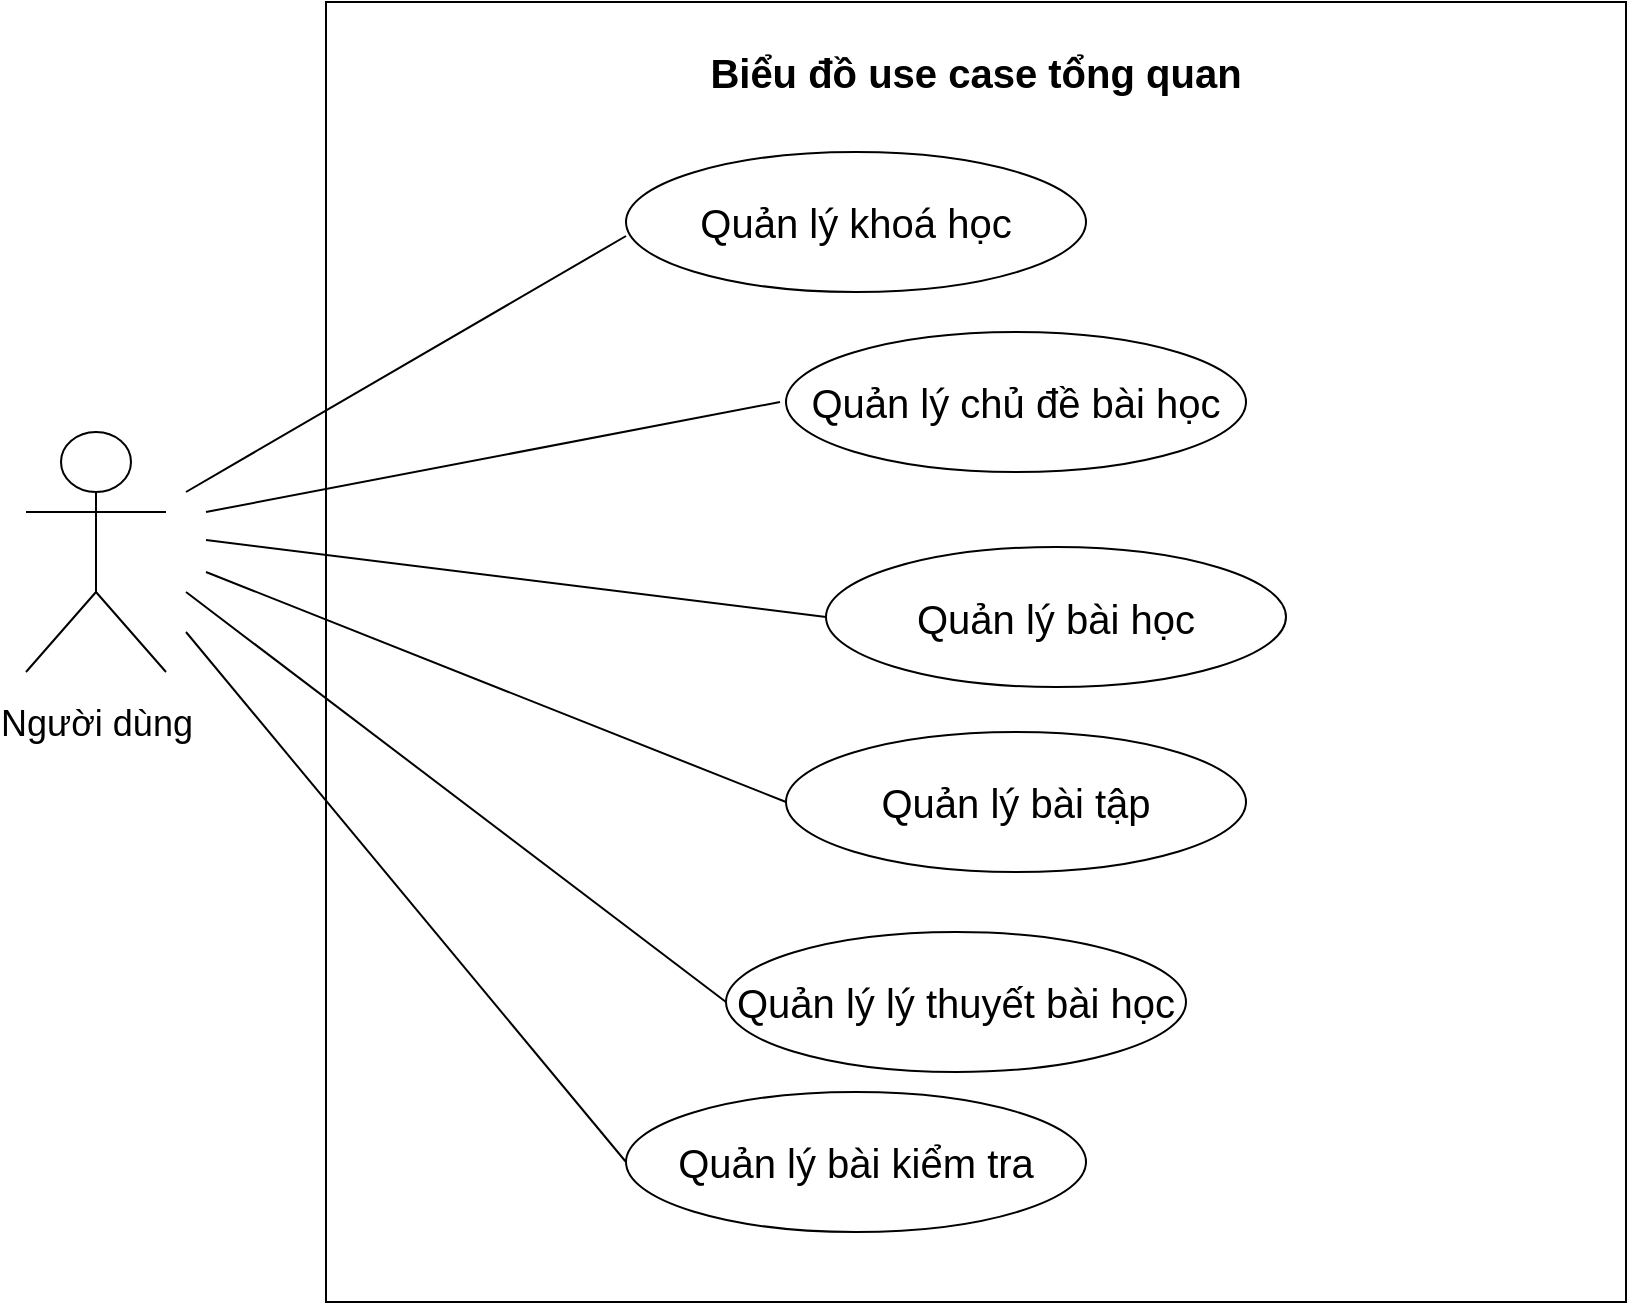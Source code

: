 <mxfile version="14.7.2" type="github" pages="3">
  <diagram id="whfnYBVNKAkleeC9wQLp" name="Usecase tổng quan">
    <mxGraphModel dx="1422" dy="747" grid="1" gridSize="10" guides="1" tooltips="1" connect="1" arrows="1" fold="1" page="1" pageScale="1" pageWidth="827" pageHeight="1169" math="0" shadow="0">
      <root>
        <mxCell id="0" />
        <mxCell id="1" parent="0" />
        <mxCell id="3h3Mkb4WcydVICCgGBzh-2" value="&lt;h2 style=&quot;font-size: 20px;&quot;&gt;Biểu đồ use case tổng quan&lt;/h2&gt;" style="whiteSpace=wrap;html=1;aspect=fixed;rounded=0;shadow=0;sketch=0;verticalAlign=top;fontSize=20;" parent="1" vertex="1">
          <mxGeometry x="250" y="75" width="650" height="650" as="geometry" />
        </mxCell>
        <mxCell id="3h3Mkb4WcydVICCgGBzh-3" value="&lt;p style=&quot;font-size: 18px ; line-height: 20%&quot;&gt;&lt;font style=&quot;font-size: 18px&quot;&gt;Người &lt;/font&gt;&lt;font style=&quot;font-size: 18px&quot;&gt;dùng&lt;/font&gt;&lt;/p&gt;" style="shape=umlActor;verticalLabelPosition=bottom;verticalAlign=top;html=1;outlineConnect=0;rounded=0;shadow=0;sketch=0;" parent="1" vertex="1">
          <mxGeometry x="100" y="290" width="70" height="120" as="geometry" />
        </mxCell>
        <mxCell id="3h3Mkb4WcydVICCgGBzh-7" value="Quản lý khoá học" style="ellipse;whiteSpace=wrap;html=1;rounded=0;shadow=0;sketch=0;fontSize=20;verticalAlign=middle;align=center;" parent="1" vertex="1">
          <mxGeometry x="400" y="150" width="230" height="70" as="geometry" />
        </mxCell>
        <mxCell id="3h3Mkb4WcydVICCgGBzh-8" value="Quản lý chủ đề bài học" style="ellipse;whiteSpace=wrap;html=1;rounded=0;shadow=0;sketch=0;fontSize=20;verticalAlign=middle;align=center;" parent="1" vertex="1">
          <mxGeometry x="480" y="240" width="230" height="70" as="geometry" />
        </mxCell>
        <mxCell id="3h3Mkb4WcydVICCgGBzh-9" value="Quản lý bài học" style="ellipse;whiteSpace=wrap;html=1;rounded=0;shadow=0;sketch=0;fontSize=20;verticalAlign=middle;align=center;" parent="1" vertex="1">
          <mxGeometry x="500" y="347.5" width="230" height="70" as="geometry" />
        </mxCell>
        <mxCell id="3h3Mkb4WcydVICCgGBzh-10" value="Quản lý bài tập" style="ellipse;whiteSpace=wrap;html=1;rounded=0;shadow=0;sketch=0;fontSize=20;verticalAlign=middle;align=center;" parent="1" vertex="1">
          <mxGeometry x="480" y="440" width="230" height="70" as="geometry" />
        </mxCell>
        <mxCell id="3h3Mkb4WcydVICCgGBzh-11" value="Quản lý lý thuyết bài học" style="ellipse;whiteSpace=wrap;html=1;rounded=0;shadow=0;sketch=0;fontSize=20;verticalAlign=middle;align=center;" parent="1" vertex="1">
          <mxGeometry x="450" y="540" width="230" height="70" as="geometry" />
        </mxCell>
        <mxCell id="3h3Mkb4WcydVICCgGBzh-14" value="" style="endArrow=none;html=1;fontSize=20;entryX=0;entryY=0.5;entryDx=0;entryDy=0;" parent="1" target="3h3Mkb4WcydVICCgGBzh-11" edge="1">
          <mxGeometry width="50" height="50" relative="1" as="geometry">
            <mxPoint x="180" y="370" as="sourcePoint" />
            <mxPoint x="440" y="450" as="targetPoint" />
          </mxGeometry>
        </mxCell>
        <mxCell id="3h3Mkb4WcydVICCgGBzh-15" value="" style="endArrow=none;html=1;fontSize=20;entryX=0;entryY=0.5;entryDx=0;entryDy=0;" parent="1" target="3h3Mkb4WcydVICCgGBzh-9" edge="1">
          <mxGeometry width="50" height="50" relative="1" as="geometry">
            <mxPoint x="190" y="344" as="sourcePoint" />
            <mxPoint x="440" y="450" as="targetPoint" />
          </mxGeometry>
        </mxCell>
        <mxCell id="3h3Mkb4WcydVICCgGBzh-18" value="" style="endArrow=none;html=1;fontSize=20;entryX=0;entryY=0.6;entryDx=0;entryDy=0;entryPerimeter=0;" parent="1" target="3h3Mkb4WcydVICCgGBzh-7" edge="1">
          <mxGeometry width="50" height="50" relative="1" as="geometry">
            <mxPoint x="180" y="320" as="sourcePoint" />
            <mxPoint x="420" y="210" as="targetPoint" />
          </mxGeometry>
        </mxCell>
        <mxCell id="3h3Mkb4WcydVICCgGBzh-19" value="" style="endArrow=none;html=1;fontSize=20;entryX=0;entryY=0.5;entryDx=0;entryDy=0;" parent="1" target="3h3Mkb4WcydVICCgGBzh-10" edge="1">
          <mxGeometry width="50" height="50" relative="1" as="geometry">
            <mxPoint x="190" y="360" as="sourcePoint" />
            <mxPoint x="440" y="450" as="targetPoint" />
          </mxGeometry>
        </mxCell>
        <mxCell id="3h3Mkb4WcydVICCgGBzh-20" value="" style="endArrow=none;html=1;fontSize=20;" parent="1" edge="1">
          <mxGeometry width="50" height="50" relative="1" as="geometry">
            <mxPoint x="190" y="330" as="sourcePoint" />
            <mxPoint x="477" y="275" as="targetPoint" />
          </mxGeometry>
        </mxCell>
        <mxCell id="ZehEn0YLOWC1BHhcYXh3-25" value="Quản lý bài kiểm tra" style="ellipse;whiteSpace=wrap;html=1;rounded=0;shadow=0;sketch=0;fontSize=20;verticalAlign=middle;align=center;" parent="1" vertex="1">
          <mxGeometry x="400" y="620" width="230" height="70" as="geometry" />
        </mxCell>
        <mxCell id="ZehEn0YLOWC1BHhcYXh3-26" value="" style="endArrow=none;html=1;exitX=0;exitY=0.5;exitDx=0;exitDy=0;" parent="1" source="ZehEn0YLOWC1BHhcYXh3-25" edge="1">
          <mxGeometry width="50" height="50" relative="1" as="geometry">
            <mxPoint x="560" y="420" as="sourcePoint" />
            <mxPoint x="180" y="390" as="targetPoint" />
          </mxGeometry>
        </mxCell>
      </root>
    </mxGraphModel>
  </diagram>
  <diagram id="9MI0-MTdx90Eqiew7vrX" name="Phân rã bài tập">
    <mxGraphModel dx="1422" dy="1916" grid="1" gridSize="10" guides="1" tooltips="1" connect="1" arrows="1" fold="1" page="1" pageScale="1" pageWidth="827" pageHeight="1169" math="0" shadow="0">
      <root>
        <mxCell id="qy2Nz0984hNXT2fpwASG-0" />
        <mxCell id="qy2Nz0984hNXT2fpwASG-1" parent="qy2Nz0984hNXT2fpwASG-0" />
        <mxCell id="x0rMcZrpu31WlR4gszl3-0" value="&lt;h2 style=&quot;font-size: 20px&quot;&gt;Quản lý bài tập&lt;/h2&gt;" style="whiteSpace=wrap;html=1;aspect=fixed;rounded=0;shadow=0;sketch=0;verticalAlign=top;fontSize=20;dashed=1;strokeColor=none;" parent="qy2Nz0984hNXT2fpwASG-1" vertex="1">
          <mxGeometry x="260" y="-60" width="990" height="990" as="geometry" />
        </mxCell>
        <mxCell id="x0rMcZrpu31WlR4gszl3-1" value="&lt;p style=&quot;font-size: 18px ; line-height: 20%&quot;&gt;&lt;font style=&quot;font-size: 18px&quot;&gt;Người &lt;/font&gt;&lt;font style=&quot;font-size: 18px&quot;&gt;dùng&lt;/font&gt;&lt;/p&gt;" style="shape=umlActor;verticalLabelPosition=bottom;verticalAlign=top;html=1;outlineConnect=0;rounded=0;shadow=0;sketch=0;" parent="qy2Nz0984hNXT2fpwASG-1" vertex="1">
          <mxGeometry x="100" y="270" width="70" height="120" as="geometry" />
        </mxCell>
        <mxCell id="x0rMcZrpu31WlR4gszl3-2" value="Xoá bài tập" style="ellipse;whiteSpace=wrap;html=1;rounded=0;shadow=0;sketch=0;fontSize=20;verticalAlign=middle;align=center;" parent="qy2Nz0984hNXT2fpwASG-1" vertex="1">
          <mxGeometry x="450" y="40" width="230" height="110" as="geometry" />
        </mxCell>
        <mxCell id="x0rMcZrpu31WlR4gszl3-3" value="Cập nhật bài tập" style="ellipse;whiteSpace=wrap;html=1;rounded=0;shadow=0;sketch=0;fontSize=20;verticalAlign=middle;align=center;" parent="qy2Nz0984hNXT2fpwASG-1" vertex="1">
          <mxGeometry x="450" y="220" width="230" height="110" as="geometry" />
        </mxCell>
        <mxCell id="x0rMcZrpu31WlR4gszl3-4" value="Xem bài tập" style="ellipse;whiteSpace=wrap;html=1;rounded=0;shadow=0;sketch=0;fontSize=20;verticalAlign=middle;align=center;" parent="qy2Nz0984hNXT2fpwASG-1" vertex="1">
          <mxGeometry x="460" y="560" width="230" height="105" as="geometry" />
        </mxCell>
        <mxCell id="x0rMcZrpu31WlR4gszl3-5" value="Tạo mới bài tập" style="ellipse;whiteSpace=wrap;html=1;rounded=0;shadow=0;sketch=0;fontSize=20;verticalAlign=middle;align=center;" parent="qy2Nz0984hNXT2fpwASG-1" vertex="1">
          <mxGeometry x="460" y="390" width="230" height="110" as="geometry" />
        </mxCell>
        <mxCell id="x0rMcZrpu31WlR4gszl3-8" value="" style="endArrow=none;html=1;fontSize=20;entryX=0;entryY=0.5;entryDx=0;entryDy=0;" parent="qy2Nz0984hNXT2fpwASG-1" target="x0rMcZrpu31WlR4gszl3-4" edge="1">
          <mxGeometry width="50" height="50" relative="1" as="geometry">
            <mxPoint x="180" y="370" as="sourcePoint" />
            <mxPoint x="440" y="450" as="targetPoint" />
          </mxGeometry>
        </mxCell>
        <mxCell id="x0rMcZrpu31WlR4gszl3-9" value="" style="endArrow=none;html=1;fontSize=20;entryX=0;entryY=0.6;entryDx=0;entryDy=0;entryPerimeter=0;" parent="qy2Nz0984hNXT2fpwASG-1" target="x0rMcZrpu31WlR4gszl3-2" edge="1">
          <mxGeometry width="50" height="50" relative="1" as="geometry">
            <mxPoint x="180" y="320" as="sourcePoint" />
            <mxPoint x="420" y="210" as="targetPoint" />
          </mxGeometry>
        </mxCell>
        <mxCell id="x0rMcZrpu31WlR4gszl3-10" value="" style="endArrow=none;html=1;fontSize=20;entryX=0;entryY=0.5;entryDx=0;entryDy=0;" parent="qy2Nz0984hNXT2fpwASG-1" target="x0rMcZrpu31WlR4gszl3-5" edge="1">
          <mxGeometry width="50" height="50" relative="1" as="geometry">
            <mxPoint x="200" y="350" as="sourcePoint" />
            <mxPoint x="440" y="450" as="targetPoint" />
          </mxGeometry>
        </mxCell>
        <mxCell id="x0rMcZrpu31WlR4gszl3-11" value="" style="endArrow=none;html=1;fontSize=20;" parent="qy2Nz0984hNXT2fpwASG-1" target="x0rMcZrpu31WlR4gszl3-3" edge="1">
          <mxGeometry width="50" height="50" relative="1" as="geometry">
            <mxPoint x="190" y="330" as="sourcePoint" />
            <mxPoint x="477" y="275" as="targetPoint" />
          </mxGeometry>
        </mxCell>
        <mxCell id="mP0QWUmQ3SHiV0ub-zDb-0" value="Tạo mới bài tập lựa chọn" style="ellipse;whiteSpace=wrap;html=1;rounded=0;shadow=0;sketch=0;fontSize=20;verticalAlign=middle;align=center;" parent="qy2Nz0984hNXT2fpwASG-1" vertex="1">
          <mxGeometry x="880" y="10" width="260" height="100" as="geometry" />
        </mxCell>
        <mxCell id="mP0QWUmQ3SHiV0ub-zDb-1" value="Tạo mới bài tập nối cặp" style="ellipse;whiteSpace=wrap;html=1;rounded=0;shadow=0;sketch=0;fontSize=20;verticalAlign=middle;align=center;" parent="qy2Nz0984hNXT2fpwASG-1" vertex="1">
          <mxGeometry x="970" y="120" width="250" height="120" as="geometry" />
        </mxCell>
        <mxCell id="mP0QWUmQ3SHiV0ub-zDb-2" value="Tạo mới bài tập điền vào chỗ trống" style="ellipse;whiteSpace=wrap;html=1;rounded=0;shadow=0;sketch=0;fontSize=20;verticalAlign=middle;align=center;" parent="qy2Nz0984hNXT2fpwASG-1" vertex="1">
          <mxGeometry x="990" y="270" width="250" height="120" as="geometry" />
        </mxCell>
        <mxCell id="mP0QWUmQ3SHiV0ub-zDb-3" value="Tạo mới bài tập tiếng trong câu" style="ellipse;whiteSpace=wrap;html=1;rounded=0;shadow=0;sketch=0;fontSize=20;verticalAlign=middle;align=center;" parent="qy2Nz0984hNXT2fpwASG-1" vertex="1">
          <mxGeometry x="981" y="402.5" width="260" height="125" as="geometry" />
        </mxCell>
        <mxCell id="mP0QWUmQ3SHiV0ub-zDb-4" value="Tạo mới bài tập thanh điệu" style="ellipse;whiteSpace=wrap;html=1;rounded=0;shadow=0;sketch=0;fontSize=20;verticalAlign=middle;align=center;" parent="qy2Nz0984hNXT2fpwASG-1" vertex="1">
          <mxGeometry x="940" y="547.5" width="280" height="130" as="geometry" />
        </mxCell>
        <mxCell id="mP0QWUmQ3SHiV0ub-zDb-5" value="Tạo mới bài tập thành phần của tiếng" style="ellipse;whiteSpace=wrap;html=1;rounded=0;shadow=0;sketch=0;fontSize=20;verticalAlign=middle;align=center;" parent="qy2Nz0984hNXT2fpwASG-1" vertex="1">
          <mxGeometry x="870" y="690" width="260" height="130" as="geometry" />
        </mxCell>
        <mxCell id="FNlQgdj3Q-0IVibGAO3e-1" value="" style="endArrow=block;html=1;endFill=0;exitX=0;exitY=0.59;exitDx=0;exitDy=0;exitPerimeter=0;entryX=1;entryY=0;entryDx=0;entryDy=0;" edge="1" parent="qy2Nz0984hNXT2fpwASG-1" source="mP0QWUmQ3SHiV0ub-zDb-0" target="x0rMcZrpu31WlR4gszl3-5">
          <mxGeometry width="50" height="50" relative="1" as="geometry">
            <mxPoint x="700" y="340" as="sourcePoint" />
            <mxPoint x="650" y="410" as="targetPoint" />
          </mxGeometry>
        </mxCell>
        <mxCell id="FNlQgdj3Q-0IVibGAO3e-3" value="" style="endArrow=block;html=1;endFill=0;exitX=0;exitY=0.5;exitDx=0;exitDy=0;" edge="1" parent="qy2Nz0984hNXT2fpwASG-1" source="mP0QWUmQ3SHiV0ub-zDb-4">
          <mxGeometry width="50" height="50" relative="1" as="geometry">
            <mxPoint x="900" y="89" as="sourcePoint" />
            <mxPoint x="676" y="470" as="targetPoint" />
          </mxGeometry>
        </mxCell>
        <mxCell id="FNlQgdj3Q-0IVibGAO3e-4" value="" style="endArrow=block;html=1;endFill=0;exitX=0;exitY=0.5;exitDx=0;exitDy=0;" edge="1" parent="qy2Nz0984hNXT2fpwASG-1" source="mP0QWUmQ3SHiV0ub-zDb-3">
          <mxGeometry width="50" height="50" relative="1" as="geometry">
            <mxPoint x="910" y="99" as="sourcePoint" />
            <mxPoint x="690" y="456" as="targetPoint" />
          </mxGeometry>
        </mxCell>
        <mxCell id="FNlQgdj3Q-0IVibGAO3e-5" value="" style="endArrow=block;html=1;endFill=0;exitX=0;exitY=0.5;exitDx=0;exitDy=0;" edge="1" parent="qy2Nz0984hNXT2fpwASG-1" source="mP0QWUmQ3SHiV0ub-zDb-2">
          <mxGeometry width="50" height="50" relative="1" as="geometry">
            <mxPoint x="920" y="109" as="sourcePoint" />
            <mxPoint x="690" y="440" as="targetPoint" />
          </mxGeometry>
        </mxCell>
        <mxCell id="FNlQgdj3Q-0IVibGAO3e-6" value="" style="endArrow=block;html=1;endFill=0;entryX=0.948;entryY=0.282;entryDx=0;entryDy=0;entryPerimeter=0;" edge="1" parent="qy2Nz0984hNXT2fpwASG-1" target="x0rMcZrpu31WlR4gszl3-5">
          <mxGeometry width="50" height="50" relative="1" as="geometry">
            <mxPoint x="970" y="180" as="sourcePoint" />
            <mxPoint x="706.317" y="456.109" as="targetPoint" />
          </mxGeometry>
        </mxCell>
        <mxCell id="FNlQgdj3Q-0IVibGAO3e-7" value="" style="endArrow=block;html=1;endFill=0;exitX=0;exitY=0.5;exitDx=0;exitDy=0;entryX=1;entryY=1;entryDx=0;entryDy=0;" edge="1" parent="qy2Nz0984hNXT2fpwASG-1" source="mP0QWUmQ3SHiV0ub-zDb-5" target="x0rMcZrpu31WlR4gszl3-5">
          <mxGeometry width="50" height="50" relative="1" as="geometry">
            <mxPoint x="940" y="129" as="sourcePoint" />
            <mxPoint x="716.317" y="466.109" as="targetPoint" />
          </mxGeometry>
        </mxCell>
      </root>
    </mxGraphModel>
  </diagram>
  <diagram id="-orWb8D1F3olyD4PdcY4" name="Page-3">
    <mxGraphModel dx="1422" dy="1862" grid="1" gridSize="10" guides="1" tooltips="1" connect="1" arrows="1" fold="1" page="1" pageScale="1" pageWidth="850" pageHeight="1100" math="0" shadow="0">
      <root>
        <mxCell id="YO8HPOP76xYqDVY_oHqS-0" />
        <mxCell id="YO8HPOP76xYqDVY_oHqS-1" parent="YO8HPOP76xYqDVY_oHqS-0" />
        <mxCell id="YO8HPOP76xYqDVY_oHqS-2" value="&lt;h2 style=&quot;font-size: 20px&quot;&gt;Quản lý bài kiểm tra&lt;/h2&gt;" style="whiteSpace=wrap;html=1;aspect=fixed;rounded=0;shadow=0;sketch=0;verticalAlign=top;fontSize=20;dashed=1;strokeColor=none;" vertex="1" parent="YO8HPOP76xYqDVY_oHqS-1">
          <mxGeometry x="270" y="-70" width="1030" height="1030" as="geometry" />
        </mxCell>
        <mxCell id="YO8HPOP76xYqDVY_oHqS-3" value="&lt;p style=&quot;font-size: 18px ; line-height: 20%&quot;&gt;&lt;font style=&quot;font-size: 18px&quot;&gt;Người &lt;/font&gt;&lt;font style=&quot;font-size: 18px&quot;&gt;dùng&lt;/font&gt;&lt;/p&gt;" style="shape=umlActor;verticalLabelPosition=bottom;verticalAlign=top;html=1;outlineConnect=0;rounded=0;shadow=0;sketch=0;" vertex="1" parent="YO8HPOP76xYqDVY_oHqS-1">
          <mxGeometry x="90" y="340" width="70" height="120" as="geometry" />
        </mxCell>
        <mxCell id="YO8HPOP76xYqDVY_oHqS-4" value="Xoá bài kiểm tra" style="ellipse;whiteSpace=wrap;html=1;rounded=0;shadow=0;sketch=0;fontSize=20;verticalAlign=middle;align=center;" vertex="1" parent="YO8HPOP76xYqDVY_oHqS-1">
          <mxGeometry x="330" y="55" width="230" height="110" as="geometry" />
        </mxCell>
        <mxCell id="YO8HPOP76xYqDVY_oHqS-5" value="Cập nhật bài kiểm tra" style="ellipse;whiteSpace=wrap;html=1;rounded=0;shadow=0;sketch=0;fontSize=20;verticalAlign=middle;align=center;" vertex="1" parent="YO8HPOP76xYqDVY_oHqS-1">
          <mxGeometry x="380" y="240" width="230" height="110" as="geometry" />
        </mxCell>
        <mxCell id="YO8HPOP76xYqDVY_oHqS-6" value="Xem bài kiểm tra" style="ellipse;whiteSpace=wrap;html=1;rounded=0;shadow=0;sketch=0;fontSize=20;verticalAlign=middle;align=center;" vertex="1" parent="YO8HPOP76xYqDVY_oHqS-1">
          <mxGeometry x="370" y="730" width="230" height="105" as="geometry" />
        </mxCell>
        <mxCell id="YO8HPOP76xYqDVY_oHqS-7" value="Tạo mới bài kiểm tra" style="ellipse;whiteSpace=wrap;html=1;rounded=0;shadow=0;sketch=0;fontSize=20;verticalAlign=middle;align=center;" vertex="1" parent="YO8HPOP76xYqDVY_oHqS-1">
          <mxGeometry x="320" y="460" width="230" height="110" as="geometry" />
        </mxCell>
        <mxCell id="YO8HPOP76xYqDVY_oHqS-8" value="" style="endArrow=none;html=1;fontSize=20;entryX=0;entryY=0.5;entryDx=0;entryDy=0;" edge="1" parent="YO8HPOP76xYqDVY_oHqS-1" target="YO8HPOP76xYqDVY_oHqS-6">
          <mxGeometry width="50" height="50" relative="1" as="geometry">
            <mxPoint x="170" y="430" as="sourcePoint" />
            <mxPoint x="440" y="450" as="targetPoint" />
          </mxGeometry>
        </mxCell>
        <mxCell id="YO8HPOP76xYqDVY_oHqS-9" value="" style="endArrow=none;html=1;fontSize=20;entryX=0;entryY=0.6;entryDx=0;entryDy=0;entryPerimeter=0;" edge="1" parent="YO8HPOP76xYqDVY_oHqS-1" target="YO8HPOP76xYqDVY_oHqS-4" source="YO8HPOP76xYqDVY_oHqS-3">
          <mxGeometry width="50" height="50" relative="1" as="geometry">
            <mxPoint x="180" y="320" as="sourcePoint" />
            <mxPoint x="420" y="210" as="targetPoint" />
          </mxGeometry>
        </mxCell>
        <mxCell id="YO8HPOP76xYqDVY_oHqS-10" value="" style="endArrow=none;html=1;fontSize=20;entryX=0;entryY=0.5;entryDx=0;entryDy=0;" edge="1" parent="YO8HPOP76xYqDVY_oHqS-1" target="YO8HPOP76xYqDVY_oHqS-7">
          <mxGeometry width="50" height="50" relative="1" as="geometry">
            <mxPoint x="160" y="390" as="sourcePoint" />
            <mxPoint x="440" y="450" as="targetPoint" />
          </mxGeometry>
        </mxCell>
        <mxCell id="YO8HPOP76xYqDVY_oHqS-11" value="" style="endArrow=none;html=1;fontSize=20;" edge="1" parent="YO8HPOP76xYqDVY_oHqS-1" target="YO8HPOP76xYqDVY_oHqS-5">
          <mxGeometry width="50" height="50" relative="1" as="geometry">
            <mxPoint x="170" y="370" as="sourcePoint" />
            <mxPoint x="477" y="275" as="targetPoint" />
          </mxGeometry>
        </mxCell>
        <mxCell id="YO8HPOP76xYqDVY_oHqS-14" value="Tạo mới bài kiểm tra chương" style="ellipse;whiteSpace=wrap;html=1;rounded=0;shadow=0;sketch=0;fontSize=20;verticalAlign=middle;align=center;" vertex="1" parent="YO8HPOP76xYqDVY_oHqS-1">
          <mxGeometry x="660" y="220" width="250" height="120" as="geometry" />
        </mxCell>
        <mxCell id="YO8HPOP76xYqDVY_oHqS-15" value="Tạo mới bài kiểm tra chủ đề bài học" style="ellipse;whiteSpace=wrap;html=1;rounded=0;shadow=0;sketch=0;fontSize=20;verticalAlign=middle;align=center;" vertex="1" parent="YO8HPOP76xYqDVY_oHqS-1">
          <mxGeometry x="690" y="550" width="260" height="125" as="geometry" />
        </mxCell>
        <mxCell id="YO8HPOP76xYqDVY_oHqS-22" value="" style="endArrow=classic;html=1;dashed=1;exitX=0.991;exitY=0.318;exitDx=0;exitDy=0;entryX=0;entryY=0.5;entryDx=0;entryDy=0;exitPerimeter=0;" edge="1" parent="YO8HPOP76xYqDVY_oHqS-1" source="YO8HPOP76xYqDVY_oHqS-7" target="YO8HPOP76xYqDVY_oHqS-14">
          <mxGeometry relative="1" as="geometry">
            <mxPoint x="676.317" y="426.109" as="sourcePoint" />
            <mxPoint x="900" y="80" as="targetPoint" />
          </mxGeometry>
        </mxCell>
        <mxCell id="YO8HPOP76xYqDVY_oHqS-23" value="&amp;lt;&amp;lt;include&amp;gt;&amp;gt;" style="edgeLabel;resizable=0;html=1;align=center;verticalAlign=middle;fontSize=18;fontFamily=Helvetica;" connectable="0" vertex="1" parent="YO8HPOP76xYqDVY_oHqS-22">
          <mxGeometry relative="1" as="geometry">
            <mxPoint x="6" as="offset" />
          </mxGeometry>
        </mxCell>
        <mxCell id="YO8HPOP76xYqDVY_oHqS-24" value="" style="endArrow=classic;html=1;dashed=1;entryX=0;entryY=0.5;entryDx=0;entryDy=0;exitX=1.009;exitY=0.564;exitDx=0;exitDy=0;exitPerimeter=0;" edge="1" parent="YO8HPOP76xYqDVY_oHqS-1" target="YO8HPOP76xYqDVY_oHqS-15" source="YO8HPOP76xYqDVY_oHqS-7">
          <mxGeometry relative="1" as="geometry">
            <mxPoint x="690" y="440" as="sourcePoint" />
            <mxPoint x="910" y="90" as="targetPoint" />
          </mxGeometry>
        </mxCell>
        <mxCell id="YO8HPOP76xYqDVY_oHqS-25" value="&amp;lt;&amp;lt;include&amp;gt;&amp;gt;" style="edgeLabel;resizable=0;html=1;align=center;verticalAlign=middle;fontSize=18;fontFamily=Helvetica;" connectable="0" vertex="1" parent="YO8HPOP76xYqDVY_oHqS-24">
          <mxGeometry relative="1" as="geometry">
            <mxPoint x="-1" y="-2" as="offset" />
          </mxGeometry>
        </mxCell>
        <mxCell id="CmRWtLVWMsUUENjebDa3-0" value="Tạo mới bài kiểm tra chương" style="ellipse;whiteSpace=wrap;html=1;rounded=0;shadow=0;sketch=0;fontSize=20;verticalAlign=middle;align=center;" vertex="1" parent="YO8HPOP76xYqDVY_oHqS-1">
          <mxGeometry x="1010" y="130" width="250" height="120" as="geometry" />
        </mxCell>
        <mxCell id="CmRWtLVWMsUUENjebDa3-1" value="Tạo mới bài kiểm tra chương" style="ellipse;whiteSpace=wrap;html=1;rounded=0;shadow=0;sketch=0;fontSize=20;verticalAlign=middle;align=center;" vertex="1" parent="YO8HPOP76xYqDVY_oHqS-1">
          <mxGeometry x="1060" y="300" width="250" height="120" as="geometry" />
        </mxCell>
        <mxCell id="CmRWtLVWMsUUENjebDa3-2" value="Tạo mới bài kiểm tra chương" style="ellipse;whiteSpace=wrap;html=1;rounded=0;shadow=0;sketch=0;fontSize=20;verticalAlign=middle;align=center;" vertex="1" parent="YO8HPOP76xYqDVY_oHqS-1">
          <mxGeometry x="1030" y="460" width="250" height="120" as="geometry" />
        </mxCell>
        <mxCell id="CmRWtLVWMsUUENjebDa3-3" value="Tạo mới bài kiểm tra chương" style="ellipse;whiteSpace=wrap;html=1;rounded=0;shadow=0;sketch=0;fontSize=20;verticalAlign=middle;align=center;" vertex="1" parent="YO8HPOP76xYqDVY_oHqS-1">
          <mxGeometry x="1025" y="730" width="250" height="120" as="geometry" />
        </mxCell>
        <mxCell id="CmRWtLVWMsUUENjebDa3-4" value="" style="endArrow=classic;html=1;dashed=1;exitX=0.992;exitY=0.442;exitDx=0;exitDy=0;exitPerimeter=0;entryX=0;entryY=0.5;entryDx=0;entryDy=0;" edge="1" parent="YO8HPOP76xYqDVY_oHqS-1" source="YO8HPOP76xYqDVY_oHqS-14" target="CmRWtLVWMsUUENjebDa3-0">
          <mxGeometry relative="1" as="geometry">
            <mxPoint x="898" y="190" as="sourcePoint" />
            <mxPoint x="970" y="80" as="targetPoint" />
          </mxGeometry>
        </mxCell>
        <mxCell id="CmRWtLVWMsUUENjebDa3-5" value="&amp;lt;&amp;lt;include&amp;gt;&amp;gt;" style="edgeLabel;resizable=0;html=1;align=center;verticalAlign=middle;fontSize=18;fontFamily=Helvetica;" connectable="0" vertex="1" parent="CmRWtLVWMsUUENjebDa3-4">
          <mxGeometry relative="1" as="geometry">
            <mxPoint x="6" as="offset" />
          </mxGeometry>
        </mxCell>
        <mxCell id="CmRWtLVWMsUUENjebDa3-6" value="" style="endArrow=classic;html=1;dashed=1;exitX=1;exitY=0.5;exitDx=0;exitDy=0;entryX=0;entryY=0.5;entryDx=0;entryDy=0;" edge="1" parent="YO8HPOP76xYqDVY_oHqS-1" source="YO8HPOP76xYqDVY_oHqS-15" target="CmRWtLVWMsUUENjebDa3-2">
          <mxGeometry relative="1" as="geometry">
            <mxPoint x="910" y="499.98" as="sourcePoint" />
            <mxPoint x="1022.07" y="380" as="targetPoint" />
          </mxGeometry>
        </mxCell>
        <mxCell id="CmRWtLVWMsUUENjebDa3-7" value="&amp;lt;&amp;lt;include&amp;gt;&amp;gt;" style="edgeLabel;resizable=0;html=1;align=center;verticalAlign=middle;fontSize=18;fontFamily=Helvetica;" connectable="0" vertex="1" parent="CmRWtLVWMsUUENjebDa3-6">
          <mxGeometry relative="1" as="geometry">
            <mxPoint x="6" as="offset" />
          </mxGeometry>
        </mxCell>
        <mxCell id="CmRWtLVWMsUUENjebDa3-10" value="" style="endArrow=classic;html=1;dashed=1;exitX=0.988;exitY=0.683;exitDx=0;exitDy=0;entryX=0;entryY=0.5;entryDx=0;entryDy=0;exitPerimeter=0;" edge="1" parent="YO8HPOP76xYqDVY_oHqS-1" source="YO8HPOP76xYqDVY_oHqS-14" target="CmRWtLVWMsUUENjebDa3-1">
          <mxGeometry relative="1" as="geometry">
            <mxPoint x="887.93" y="409.98" as="sourcePoint" />
            <mxPoint x="1000" y="290" as="targetPoint" />
          </mxGeometry>
        </mxCell>
        <mxCell id="CmRWtLVWMsUUENjebDa3-11" value="&amp;lt;&amp;lt;include&amp;gt;&amp;gt;" style="edgeLabel;resizable=0;html=1;align=center;verticalAlign=middle;fontSize=18;fontFamily=Helvetica;" connectable="0" vertex="1" parent="CmRWtLVWMsUUENjebDa3-10">
          <mxGeometry relative="1" as="geometry">
            <mxPoint x="6" as="offset" />
          </mxGeometry>
        </mxCell>
        <mxCell id="CmRWtLVWMsUUENjebDa3-12" value="" style="endArrow=classic;html=1;dashed=1;exitX=0.958;exitY=0.704;exitDx=0;exitDy=0;entryX=0;entryY=0.5;entryDx=0;entryDy=0;exitPerimeter=0;" edge="1" parent="YO8HPOP76xYqDVY_oHqS-1" source="YO8HPOP76xYqDVY_oHqS-15" target="CmRWtLVWMsUUENjebDa3-3">
          <mxGeometry relative="1" as="geometry">
            <mxPoint x="597.93" y="389.98" as="sourcePoint" />
            <mxPoint x="710" y="270" as="targetPoint" />
          </mxGeometry>
        </mxCell>
        <mxCell id="CmRWtLVWMsUUENjebDa3-13" value="&amp;lt;&amp;lt;include&amp;gt;&amp;gt;" style="edgeLabel;resizable=0;html=1;align=center;verticalAlign=middle;fontSize=18;fontFamily=Helvetica;" connectable="0" vertex="1" parent="CmRWtLVWMsUUENjebDa3-12">
          <mxGeometry relative="1" as="geometry">
            <mxPoint x="6" as="offset" />
          </mxGeometry>
        </mxCell>
      </root>
    </mxGraphModel>
  </diagram>
</mxfile>
